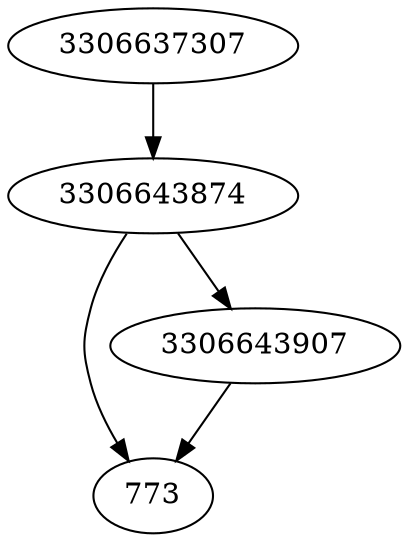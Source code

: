 strict digraph  {
3306643874;
3306637307;
773;
3306643907;
3306643874 -> 3306643907;
3306643874 -> 773;
3306637307 -> 3306643874;
3306643907 -> 773;
}
